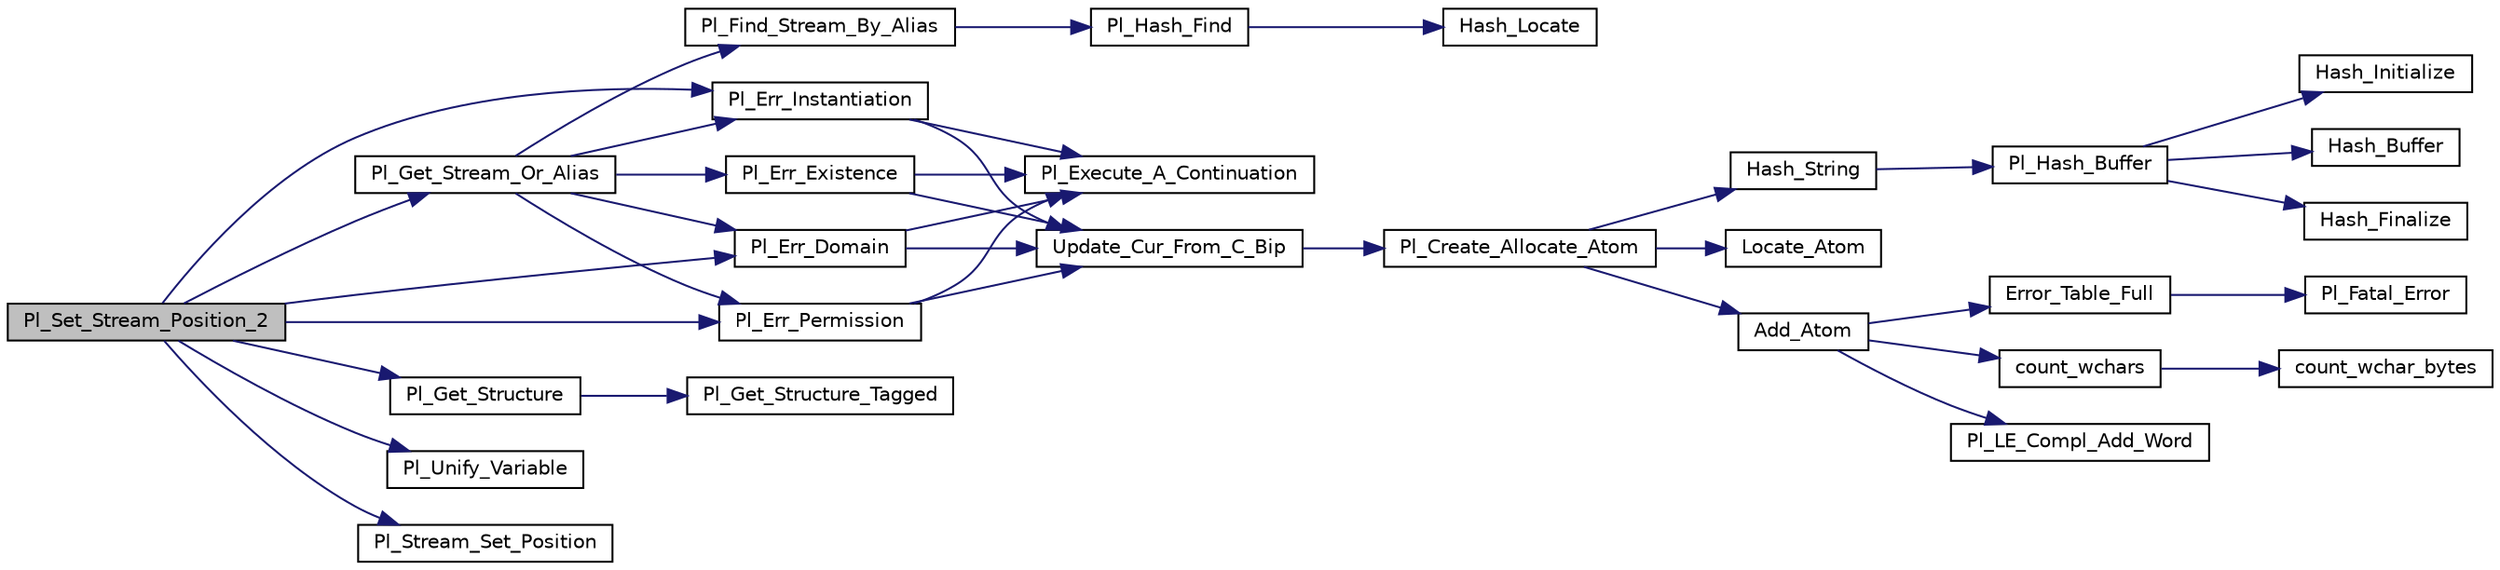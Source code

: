 digraph "Pl_Set_Stream_Position_2"
{
  edge [fontname="Helvetica",fontsize="10",labelfontname="Helvetica",labelfontsize="10"];
  node [fontname="Helvetica",fontsize="10",shape=record];
  rankdir="LR";
  Node1 [label="Pl_Set_Stream_Position_2",height=0.2,width=0.4,color="black", fillcolor="grey75", style="filled", fontcolor="black"];
  Node1 -> Node2 [color="midnightblue",fontsize="10",style="solid"];
  Node2 [label="Pl_Get_Stream_Or_Alias",height=0.2,width=0.4,color="black", fillcolor="white", style="filled",URL="$stream__supp_8c.html#af518013843b1fcfaa63aeaaebc937713"];
  Node2 -> Node3 [color="midnightblue",fontsize="10",style="solid"];
  Node3 [label="Pl_Find_Stream_By_Alias",height=0.2,width=0.4,color="black", fillcolor="white", style="filled",URL="$stream__supp_8c.html#a3373c0be2228d65eab1110cfa6224b79"];
  Node3 -> Node4 [color="midnightblue",fontsize="10",style="solid"];
  Node4 [label="Pl_Hash_Find",height=0.2,width=0.4,color="black", fillcolor="white", style="filled",URL="$hash_8c.html#aec674b585bde3301a8a850dd742cc243"];
  Node4 -> Node5 [color="midnightblue",fontsize="10",style="solid"];
  Node5 [label="Hash_Locate",height=0.2,width=0.4,color="black", fillcolor="white", style="filled",URL="$hash_8c.html#a12948099c13cb849ed3575849492ac33"];
  Node2 -> Node6 [color="midnightblue",fontsize="10",style="solid"];
  Node6 [label="Pl_Err_Instantiation",height=0.2,width=0.4,color="black", fillcolor="white", style="filled",URL="$error__supp_8c.html#a17057fc5577da70316e8f62fca4743f7"];
  Node6 -> Node7 [color="midnightblue",fontsize="10",style="solid"];
  Node7 [label="Update_Cur_From_C_Bip",height=0.2,width=0.4,color="black", fillcolor="white", style="filled",URL="$error__supp_8c.html#aef1341aeb3ceb943d8e9d7d6f77b0582"];
  Node7 -> Node8 [color="midnightblue",fontsize="10",style="solid"];
  Node8 [label="Pl_Create_Allocate_Atom",height=0.2,width=0.4,color="black", fillcolor="white", style="filled",URL="$atom_8c.html#a76a3983dda97458000ed903b9bc94f6c"];
  Node8 -> Node9 [color="midnightblue",fontsize="10",style="solid"];
  Node9 [label="Hash_String",height=0.2,width=0.4,color="black", fillcolor="white", style="filled",URL="$atom_8c.html#a9ed09c0173fe0a0e6d0f90ec363687fe"];
  Node9 -> Node10 [color="midnightblue",fontsize="10",style="solid"];
  Node10 [label="Pl_Hash_Buffer",height=0.2,width=0.4,color="black", fillcolor="white", style="filled",URL="$hash__fct_8c.html#a59393adcfbeeda198a890af25f29cf7c"];
  Node10 -> Node11 [color="midnightblue",fontsize="10",style="solid"];
  Node11 [label="Hash_Initialize",height=0.2,width=0.4,color="black", fillcolor="white", style="filled",URL="$hash__fct_8c.html#abe414d7525a1bb4fcb8e4fd757498cb9"];
  Node10 -> Node12 [color="midnightblue",fontsize="10",style="solid"];
  Node12 [label="Hash_Buffer",height=0.2,width=0.4,color="black", fillcolor="white", style="filled",URL="$hash__fct_8c.html#a8b1af6cc6089ce3e2e3dc0a8a0d55e90"];
  Node10 -> Node13 [color="midnightblue",fontsize="10",style="solid"];
  Node13 [label="Hash_Finalize",height=0.2,width=0.4,color="black", fillcolor="white", style="filled",URL="$hash__fct_8c.html#aa33bb265b03bb03aa455241e374409f7"];
  Node8 -> Node14 [color="midnightblue",fontsize="10",style="solid"];
  Node14 [label="Locate_Atom",height=0.2,width=0.4,color="black", fillcolor="white", style="filled",URL="$atom_8c.html#ad4222685eae3cdb0315df48a8a7e89fc"];
  Node8 -> Node15 [color="midnightblue",fontsize="10",style="solid"];
  Node15 [label="Add_Atom",height=0.2,width=0.4,color="black", fillcolor="white", style="filled",URL="$atom_8c.html#abe628ad301508c0ed926cfb4bc791818"];
  Node15 -> Node16 [color="midnightblue",fontsize="10",style="solid"];
  Node16 [label="Error_Table_Full",height=0.2,width=0.4,color="black", fillcolor="white", style="filled",URL="$atom_8c.html#a37c733b7022eab8b9b95f0182591ee15"];
  Node16 -> Node17 [color="midnightblue",fontsize="10",style="solid"];
  Node17 [label="Pl_Fatal_Error",height=0.2,width=0.4,color="black", fillcolor="white", style="filled",URL="$misc_8c.html#a190fea7904d7245d4fdc5e9404a07907"];
  Node15 -> Node18 [color="midnightblue",fontsize="10",style="solid"];
  Node18 [label="count_wchars",height=0.2,width=0.4,color="black", fillcolor="white", style="filled",URL="$pl__wchar_8c.html#a55a0d7269a65645bbd4c978385b0c7a3"];
  Node18 -> Node19 [color="midnightblue",fontsize="10",style="solid"];
  Node19 [label="count_wchar_bytes",height=0.2,width=0.4,color="black", fillcolor="white", style="filled",URL="$pl__wchar_8c.html#afa9feb443cef2f8da40dd45a8c0e273d"];
  Node15 -> Node20 [color="midnightblue",fontsize="10",style="solid"];
  Node20 [label="Pl_LE_Compl_Add_Word",height=0.2,width=0.4,color="black", fillcolor="white", style="filled",URL="$linedit_8c.html#ab2a8db946ffd8187b5216ff4ac8cbe7c"];
  Node6 -> Node21 [color="midnightblue",fontsize="10",style="solid"];
  Node21 [label="Pl_Execute_A_Continuation",height=0.2,width=0.4,color="black", fillcolor="white", style="filled",URL="$engine_8c.html#ae0fcb6df66410fd57c52a0ba16527642"];
  Node2 -> Node22 [color="midnightblue",fontsize="10",style="solid"];
  Node22 [label="Pl_Err_Domain",height=0.2,width=0.4,color="black", fillcolor="white", style="filled",URL="$error__supp_8c.html#a3e55bc25f2716a2492cdd6c8baddec88"];
  Node22 -> Node7 [color="midnightblue",fontsize="10",style="solid"];
  Node22 -> Node21 [color="midnightblue",fontsize="10",style="solid"];
  Node2 -> Node23 [color="midnightblue",fontsize="10",style="solid"];
  Node23 [label="Pl_Err_Existence",height=0.2,width=0.4,color="black", fillcolor="white", style="filled",URL="$error__supp_8c.html#a1b967689bb0b5856152a1b9304570e66"];
  Node23 -> Node7 [color="midnightblue",fontsize="10",style="solid"];
  Node23 -> Node21 [color="midnightblue",fontsize="10",style="solid"];
  Node2 -> Node24 [color="midnightblue",fontsize="10",style="solid"];
  Node24 [label="Pl_Err_Permission",height=0.2,width=0.4,color="black", fillcolor="white", style="filled",URL="$error__supp_8c.html#aaabb1cf3d95cae6233891669b077ab2c"];
  Node24 -> Node7 [color="midnightblue",fontsize="10",style="solid"];
  Node24 -> Node21 [color="midnightblue",fontsize="10",style="solid"];
  Node1 -> Node24 [color="midnightblue",fontsize="10",style="solid"];
  Node1 -> Node6 [color="midnightblue",fontsize="10",style="solid"];
  Node1 -> Node25 [color="midnightblue",fontsize="10",style="solid"];
  Node25 [label="Pl_Get_Structure",height=0.2,width=0.4,color="black", fillcolor="white", style="filled",URL="$wam__inst_8c.html#a3142e85c3603983f78392e0a0498106b"];
  Node25 -> Node26 [color="midnightblue",fontsize="10",style="solid"];
  Node26 [label="Pl_Get_Structure_Tagged",height=0.2,width=0.4,color="black", fillcolor="white", style="filled",URL="$wam__inst_8c.html#a2c65ef3714c1e3ff114311255eb080ff"];
  Node1 -> Node22 [color="midnightblue",fontsize="10",style="solid"];
  Node1 -> Node27 [color="midnightblue",fontsize="10",style="solid"];
  Node27 [label="Pl_Unify_Variable",height=0.2,width=0.4,color="black", fillcolor="white", style="filled",URL="$wam__inst_8c.html#ab11181944ecf328d3ade45d83f7744d8"];
  Node1 -> Node28 [color="midnightblue",fontsize="10",style="solid"];
  Node28 [label="Pl_Stream_Set_Position",height=0.2,width=0.4,color="black", fillcolor="white", style="filled",URL="$stream__supp_8c.html#a0ea9c3f21cc40567229db0f3a9eb9e3a"];
}
